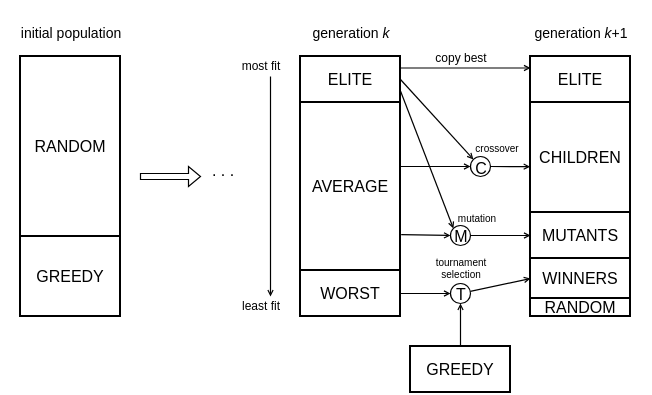 <mxfile version="20.7.4" type="device"><diagram id="kgpKYQtTHZ0yAKxKKP6v" name="Page-1"><mxGraphModel dx="231" dy="130" grid="1" gridSize="10" guides="1" tooltips="1" connect="1" arrows="1" fold="1" page="1" pageScale="1" pageWidth="850" pageHeight="1100" math="0" shadow="0"><root><mxCell id="0"/><mxCell id="1" parent="0"/><mxCell id="OX61rLLAf_83s9-O1JUz-7" value="" style="group;direction=south;strokeWidth=0.6;spacingBottom=2;spacingLeft=1;" parent="1" vertex="1" connectable="0"><mxGeometry x="395" y="170" width="15" height="10" as="geometry"/></mxCell><mxCell id="OX61rLLAf_83s9-O1JUz-1" value="&lt;font style=&quot;font-size: 8px;&quot;&gt;C&lt;/font&gt;" style="ellipse;whiteSpace=wrap;html=1;aspect=fixed;direction=south;strokeWidth=0.6;align=center;spacingBottom=1;labelBackgroundColor=none;spacingLeft=1;" parent="OX61rLLAf_83s9-O1JUz-7" vertex="1"><mxGeometry width="10" height="10" as="geometry"/></mxCell><mxCell id="OX61rLLAf_83s9-O1JUz-21" value="&lt;span style=&quot;color: rgb(0, 0, 0); font-family: Helvetica; font-size: 8px; font-style: normal; font-variant-ligatures: normal; font-variant-caps: normal; font-weight: 400; letter-spacing: normal; orphans: 2; text-align: center; text-indent: 0px; text-transform: none; widows: 2; word-spacing: 0px; -webkit-text-stroke-width: 0px; text-decoration-thickness: initial; text-decoration-style: initial; text-decoration-color: initial; float: none; display: inline !important;&quot;&gt;T&lt;/span&gt;" style="ellipse;whiteSpace=wrap;html=1;aspect=fixed;direction=south;strokeWidth=0.6;spacingBottom=2;labelBackgroundColor=none;spacing=2;spacingLeft=1;" parent="1" vertex="1"><mxGeometry x="385" y="233.5" width="10" height="10" as="geometry"/></mxCell><mxCell id="OX61rLLAf_83s9-O1JUz-30" value="&lt;span style=&quot;font-size: 8px;&quot;&gt;M&lt;/span&gt;" style="ellipse;whiteSpace=wrap;html=1;aspect=fixed;direction=south;strokeWidth=0.6;spacingBottom=2;spacingLeft=1;" parent="1" vertex="1"><mxGeometry x="385" y="204.5" width="10" height="10" as="geometry"/></mxCell><mxCell id="OX61rLLAf_83s9-O1JUz-29" value="tournament&lt;br&gt;selection" style="text;html=1;align=center;verticalAlign=middle;resizable=0;points=[];autosize=1;strokeColor=none;fillColor=none;fontSize=5;fontFamily=Helvetica;fontColor=default;strokeWidth=0.6;" parent="1" vertex="1"><mxGeometry x="365" y="210" width="50" height="30" as="geometry"/></mxCell><mxCell id="kQscDcqyGMz-68C425Qf-53" value="" style="childLayout=tableLayout;&#10;recursiveResize=0;&#10;shadow=0;&#10;fillColor=none;&#10;strokeColor=#000000;&#10;strokeWidth=1;&#10;opacity=0;&#10;labelBackgroundColor=none;&#10;labelBorderColor=none;&#10;fontColor=default;&#10;swimlaneFillColor=default;fillColor=none;strokeColor=#36393d;" parent="1" vertex="1"><mxGeometry x="170" y="120" width="50" height="130" as="geometry"/></mxCell><mxCell id="kQscDcqyGMz-68C425Qf-54" value="" style="shape=tableRow;horizontal=0;startSize=0;swimlaneHead=0;swimlaneBody=0;top=0;left=0;bottom=0;right=0;dropTarget=0;collapsible=0;recursiveResize=0;expand=0;fontStyle=0;fillColor=#f9f7ed;opacity=0;labelBackgroundColor=none;labelBorderColor=none;swimlaneFillColor=default;strokeColor=#36393d;" parent="kQscDcqyGMz-68C425Qf-53" vertex="1"><mxGeometry width="50" height="90" as="geometry"/></mxCell><mxCell id="kQscDcqyGMz-68C425Qf-55" value="RANDOM" style="childLayout=tableLayout;&#10;recursiveResize=0;&#10;shadow=0;&#10;fillColor=none;&#10;strokeColor=#000000;&#10;strokeWidth=1;&#10;opacity=0;&#10;labelBackgroundColor=none;&#10;labelBorderColor=none;&#10;fontColor=default;&#10;swimlaneFillColor=default;fontSize=8;" parent="kQscDcqyGMz-68C425Qf-54" vertex="1"><mxGeometry width="50" height="90" as="geometry"><mxRectangle width="50" height="90" as="alternateBounds"/></mxGeometry></mxCell><mxCell id="kQscDcqyGMz-68C425Qf-58" value="" style="shape=tableRow;horizontal=0;startSize=0;swimlaneHead=0;swimlaneBody=0;top=0;left=0;bottom=0;right=0;dropTarget=0;collapsible=0;recursiveResize=0;expand=0;fontStyle=0;fillColor=none;opacity=0;labelBackgroundColor=none;labelBorderColor=none;fontColor=default;swimlaneFillColor=default;" parent="kQscDcqyGMz-68C425Qf-53" vertex="1"><mxGeometry y="90" width="50" height="40" as="geometry"/></mxCell><mxCell id="kQscDcqyGMz-68C425Qf-59" value="GREEDY" style="connectable=0;recursiveResize=0;strokeColor=#000000;fillColor=default;align=center;labelBackgroundColor=none;labelBorderColor=none;swimlaneFillColor=default;fontSize=8;" parent="kQscDcqyGMz-68C425Qf-58" vertex="1"><mxGeometry width="50" height="40" as="geometry"><mxRectangle width="50" height="40" as="alternateBounds"/></mxGeometry></mxCell><mxCell id="kQscDcqyGMz-68C425Qf-66" value="&lt;font style=&quot;font-size: 7px;&quot;&gt;initial population&lt;/font&gt;" style="text;html=1;align=center;verticalAlign=middle;resizable=0;points=[];autosize=1;strokeColor=none;fillColor=none;fontColor=default;" parent="1" vertex="1"><mxGeometry x="160" y="92" width="70" height="30" as="geometry"/></mxCell><mxCell id="kQscDcqyGMz-68C425Qf-71" value=". . ." style="text;html=1;align=center;verticalAlign=middle;resizable=0;points=[];autosize=1;strokeColor=none;fillColor=none;fontSize=8;fontColor=default;" parent="1" vertex="1"><mxGeometry x="256" y="167" width="30" height="20" as="geometry"/></mxCell><mxCell id="kQscDcqyGMz-68C425Qf-72" value="" style="childLayout=tableLayout;&#10;recursiveResize=0;&#10;shadow=0;&#10;fillColor=none;&#10;strokeColor=#000000;&#10;strokeWidth=1;&#10;opacity=0;&#10;labelBackgroundColor=none;&#10;labelBorderColor=none;&#10;fontColor=default;&#10;swimlaneFillColor=default;" parent="1" vertex="1"><mxGeometry x="310" y="120" width="50" height="130" as="geometry"/></mxCell><mxCell id="kQscDcqyGMz-68C425Qf-73" value="" style="shape=tableRow;horizontal=0;startSize=0;swimlaneHead=0;swimlaneBody=0;top=0;left=0;bottom=0;right=0;dropTarget=0;collapsible=0;recursiveResize=0;expand=0;fontStyle=0;fillColor=none;opacity=0;labelBackgroundColor=none;labelBorderColor=none;fontColor=default;swimlaneFillColor=default;" parent="kQscDcqyGMz-68C425Qf-72" vertex="1"><mxGeometry width="50" height="23" as="geometry"/></mxCell><mxCell id="kQscDcqyGMz-68C425Qf-74" value="ELITE" style="childLayout=tableLayout;&#10;recursiveResize=0;&#10;shadow=0;&#10;fillColor=none;&#10;strokeColor=#000000;&#10;strokeWidth=1;&#10;opacity=0;&#10;labelBackgroundColor=none;&#10;labelBorderColor=none;&#10;fontColor=default;&#10;swimlaneFillColor=default;fontSize=8;" parent="kQscDcqyGMz-68C425Qf-73" vertex="1"><mxGeometry width="50" height="23" as="geometry"><mxRectangle width="50" height="23" as="alternateBounds"/></mxGeometry></mxCell><mxCell id="kQscDcqyGMz-68C425Qf-75" value="" style="shape=tableRow;horizontal=0;startSize=0;swimlaneHead=0;swimlaneBody=0;top=0;left=0;bottom=0;right=0;dropTarget=0;collapsible=0;recursiveResize=0;expand=0;fontStyle=0;fillColor=none;opacity=0;labelBackgroundColor=none;labelBorderColor=none;fontColor=default;swimlaneFillColor=default;" parent="kQscDcqyGMz-68C425Qf-72" vertex="1"><mxGeometry y="23" width="50" height="84" as="geometry"/></mxCell><mxCell id="kQscDcqyGMz-68C425Qf-76" value="AVERAGE" style="connectable=0;recursiveResize=0;strokeColor=none;fillColor=none;align=center;opacity=0;labelBackgroundColor=none;labelBorderColor=none;fontColor=default;swimlaneFillColor=default;fontSize=8;" parent="kQscDcqyGMz-68C425Qf-75" vertex="1"><mxGeometry width="50" height="84" as="geometry"><mxRectangle width="50" height="84" as="alternateBounds"/></mxGeometry></mxCell><mxCell id="kQscDcqyGMz-68C425Qf-84" style="childLayout=tableLayout;&#10;recursiveResize=0;&#10;shadow=0;&#10;fillColor=none;&#10;strokeColor=#000000;&#10;strokeWidth=1;&#10;opacity=0;&#10;labelBackgroundColor=none;&#10;labelBorderColor=none;&#10;fontColor=default;&#10;swimlaneFillColor=default;" parent="kQscDcqyGMz-68C425Qf-72" vertex="1"><mxGeometry y="107" width="50" height="23" as="geometry"/></mxCell><mxCell id="kQscDcqyGMz-68C425Qf-85" value="WORST" style="connectable=0;recursiveResize=0;strokeColor=none;fillColor=none;align=center;opacity=0;labelBackgroundColor=none;labelBorderColor=none;fontColor=default;swimlaneFillColor=default;fontSize=8;" parent="kQscDcqyGMz-68C425Qf-84" vertex="1"><mxGeometry width="50" height="23" as="geometry"><mxRectangle width="50" height="23" as="alternateBounds"/></mxGeometry></mxCell><mxCell id="kQscDcqyGMz-68C425Qf-77" value="" style="edgeStyle=segmentEdgeStyle;endArrow=open;html=1;curved=0;rounded=0;endSize=2;startSize=8;fontSize=8;fontColor=default;strokeWidth=0.6;jumpSize=6;spacing=2;endFill=0;" parent="1" edge="1"><mxGeometry x="0.091" y="20" width="50" height="50" relative="1" as="geometry"><mxPoint x="295" y="130" as="sourcePoint"/><mxPoint x="295" y="240" as="targetPoint"/><mxPoint as="offset"/></mxGeometry></mxCell><mxCell id="kQscDcqyGMz-68C425Qf-78" value="&lt;span style=&quot;font-size: 6px;&quot;&gt;most fit&lt;/span&gt;" style="text;html=1;align=center;verticalAlign=middle;resizable=0;points=[];autosize=1;strokeColor=none;fillColor=none;fontSize=8;fontColor=default;" parent="1" vertex="1"><mxGeometry x="270" y="114" width="40" height="20" as="geometry"/></mxCell><mxCell id="kQscDcqyGMz-68C425Qf-79" value="&lt;font style=&quot;font-size: 6px;&quot;&gt;least fit&lt;br&gt;&lt;/font&gt;" style="text;html=1;align=center;verticalAlign=middle;resizable=0;points=[];autosize=1;strokeColor=none;fillColor=none;fontSize=8;fontColor=default;" parent="1" vertex="1"><mxGeometry x="270" y="233.5" width="40" height="20" as="geometry"/></mxCell><mxCell id="kQscDcqyGMz-68C425Qf-86" value="&lt;font style=&quot;font-size: 7px;&quot;&gt;generation &lt;i&gt;k&lt;/i&gt;&lt;/font&gt;" style="text;html=1;align=center;verticalAlign=middle;resizable=0;points=[];autosize=1;strokeColor=none;fillColor=none;fontColor=default;" parent="1" vertex="1"><mxGeometry x="305" y="92" width="60" height="30" as="geometry"/></mxCell><mxCell id="kQscDcqyGMz-68C425Qf-94" value="&lt;font style=&quot;font-size: 7px;&quot;&gt;generation &lt;i&gt;k&lt;/i&gt;+1&lt;/font&gt;" style="text;html=1;align=center;verticalAlign=middle;resizable=0;points=[];autosize=1;strokeColor=none;fillColor=none;fontColor=default;" parent="1" vertex="1"><mxGeometry x="415" y="92" width="70" height="30" as="geometry"/></mxCell><mxCell id="kQscDcqyGMz-68C425Qf-99" value="" style="childLayout=tableLayout;&#10;recursiveResize=0;&#10;shadow=0;&#10;fillColor=none;&#10;strokeColor=#000000;&#10;strokeWidth=1;&#10;opacity=0;&#10;labelBackgroundColor=none;&#10;labelBorderColor=none;&#10;fontColor=default;&#10;swimlaneFillColor=default;" parent="1" vertex="1"><mxGeometry x="365" y="265" width="50" height="23" as="geometry"/></mxCell><mxCell id="kQscDcqyGMz-68C425Qf-100" value="" style="shape=tableRow;horizontal=0;startSize=0;swimlaneHead=0;swimlaneBody=0;top=0;left=0;bottom=0;right=0;dropTarget=0;collapsible=0;recursiveResize=0;expand=0;fontStyle=0;fillColor=none;opacity=0;labelBackgroundColor=none;labelBorderColor=none;fontColor=default;swimlaneFillColor=default;" parent="kQscDcqyGMz-68C425Qf-99" vertex="1"><mxGeometry width="50" height="23" as="geometry"/></mxCell><mxCell id="kQscDcqyGMz-68C425Qf-101" value="GREEDY" style="childLayout=tableLayout;&#10;recursiveResize=0;&#10;shadow=0;&#10;fillColor=none;&#10;strokeColor=#000000;&#10;strokeWidth=1;&#10;opacity=0;&#10;labelBackgroundColor=none;&#10;labelBorderColor=none;&#10;fontColor=default;&#10;swimlaneFillColor=default;fontSize=8;" parent="kQscDcqyGMz-68C425Qf-100" vertex="1"><mxGeometry width="50" height="23" as="geometry"><mxRectangle width="50" height="23" as="alternateBounds"/></mxGeometry></mxCell><mxCell id="kQscDcqyGMz-68C425Qf-106" value="" style="childLayout=tableLayout;&#10;recursiveResize=0;&#10;shadow=0;&#10;fillColor=none;&#10;strokeColor=#000000;&#10;strokeWidth=1;&#10;opacity=0;&#10;labelBackgroundColor=none;&#10;labelBorderColor=none;&#10;fontColor=default;&#10;swimlaneFillColor=default;" parent="1" vertex="1"><mxGeometry x="425" y="120" width="50" height="130" as="geometry"/></mxCell><mxCell id="kQscDcqyGMz-68C425Qf-107" value="" style="shape=tableRow;horizontal=0;startSize=0;swimlaneHead=0;swimlaneBody=0;top=0;left=0;bottom=0;right=0;dropTarget=0;collapsible=0;recursiveResize=0;expand=0;fontStyle=0;fillColor=none;opacity=0;labelBackgroundColor=none;labelBorderColor=none;fontColor=default;swimlaneFillColor=default;" parent="kQscDcqyGMz-68C425Qf-106" vertex="1"><mxGeometry width="50" height="23" as="geometry"/></mxCell><mxCell id="kQscDcqyGMz-68C425Qf-108" value="ELITE" style="childLayout=tableLayout;&#10;recursiveResize=0;&#10;shadow=0;&#10;fillColor=none;&#10;strokeColor=#000000;&#10;strokeWidth=1;&#10;opacity=0;&#10;labelBackgroundColor=none;&#10;labelBorderColor=none;&#10;fontColor=default;&#10;swimlaneFillColor=default;fontSize=8;" parent="kQscDcqyGMz-68C425Qf-107" vertex="1"><mxGeometry width="50" height="23" as="geometry"><mxRectangle width="50" height="23" as="alternateBounds"/></mxGeometry></mxCell><mxCell id="kQscDcqyGMz-68C425Qf-109" value="" style="shape=tableRow;horizontal=0;startSize=0;swimlaneHead=0;swimlaneBody=0;top=0;left=0;bottom=0;right=0;dropTarget=0;collapsible=0;recursiveResize=0;expand=0;fontStyle=0;fillColor=none;opacity=0;labelBackgroundColor=none;labelBorderColor=none;fontColor=default;swimlaneFillColor=default;" parent="kQscDcqyGMz-68C425Qf-106" vertex="1"><mxGeometry y="23" width="50" height="55" as="geometry"/></mxCell><mxCell id="kQscDcqyGMz-68C425Qf-110" value="CHILDREN" style="connectable=0;recursiveResize=0;strokeColor=none;fillColor=none;align=center;opacity=0;labelBackgroundColor=none;labelBorderColor=none;fontColor=default;swimlaneFillColor=default;fontSize=8;" parent="kQscDcqyGMz-68C425Qf-109" vertex="1"><mxGeometry width="50" height="55" as="geometry"><mxRectangle width="50" height="55" as="alternateBounds"/></mxGeometry></mxCell><mxCell id="kQscDcqyGMz-68C425Qf-111" style="childLayout=tableLayout;&#10;recursiveResize=0;&#10;shadow=0;&#10;fillColor=none;&#10;strokeColor=#000000;&#10;strokeWidth=1;&#10;opacity=0;&#10;labelBackgroundColor=none;&#10;labelBorderColor=none;&#10;fontColor=default;&#10;swimlaneFillColor=default;" parent="kQscDcqyGMz-68C425Qf-106" vertex="1"><mxGeometry y="78" width="50" height="23" as="geometry"/></mxCell><mxCell id="kQscDcqyGMz-68C425Qf-112" value="MUTANTS" style="connectable=0;recursiveResize=0;strokeColor=none;fillColor=none;align=center;opacity=0;labelBackgroundColor=none;labelBorderColor=none;fontColor=default;swimlaneFillColor=default;fontSize=8;" parent="kQscDcqyGMz-68C425Qf-111" vertex="1"><mxGeometry width="50" height="23" as="geometry"><mxRectangle width="50" height="23" as="alternateBounds"/></mxGeometry></mxCell><mxCell id="kQscDcqyGMz-68C425Qf-113" style="childLayout=tableLayout;&#10;recursiveResize=0;&#10;shadow=0;&#10;fillColor=none;&#10;strokeColor=#000000;&#10;strokeWidth=1;&#10;opacity=0;&#10;labelBackgroundColor=none;&#10;labelBorderColor=none;&#10;fontColor=default;&#10;swimlaneFillColor=default;" parent="kQscDcqyGMz-68C425Qf-106" vertex="1"><mxGeometry y="101" width="50" height="20" as="geometry"/></mxCell><mxCell id="kQscDcqyGMz-68C425Qf-114" value="WINNERS" style="connectable=0;recursiveResize=0;strokeColor=none;fillColor=none;align=center;opacity=0;labelBackgroundColor=none;labelBorderColor=none;fontColor=default;swimlaneFillColor=default;fontSize=8;" parent="kQscDcqyGMz-68C425Qf-113" vertex="1"><mxGeometry width="50" height="20" as="geometry"><mxRectangle width="50" height="20" as="alternateBounds"/></mxGeometry></mxCell><mxCell id="kQscDcqyGMz-68C425Qf-115" style="childLayout=tableLayout;&#10;recursiveResize=0;&#10;shadow=0;&#10;fillColor=none;&#10;strokeColor=#000000;&#10;strokeWidth=1;&#10;opacity=0;&#10;labelBackgroundColor=none;&#10;labelBorderColor=none;&#10;fontColor=default;&#10;swimlaneFillColor=default;" parent="kQscDcqyGMz-68C425Qf-106" vertex="1"><mxGeometry y="121" width="50" height="9" as="geometry"/></mxCell><mxCell id="kQscDcqyGMz-68C425Qf-116" value="RANDOM" style="connectable=0;recursiveResize=0;strokeColor=none;fillColor=none;align=center;opacity=0;labelBackgroundColor=none;labelBorderColor=none;fontColor=default;swimlaneFillColor=default;fontSize=8;" parent="kQscDcqyGMz-68C425Qf-115" vertex="1"><mxGeometry width="50" height="9" as="geometry"><mxRectangle width="50" height="9" as="alternateBounds"/></mxGeometry></mxCell><mxCell id="kQscDcqyGMz-68C425Qf-120" value="&lt;font style=&quot;font-size: 6px;&quot;&gt;copy best&lt;/font&gt;" style="edgeStyle=orthogonalEdgeStyle;rounded=0;orthogonalLoop=1;jettySize=auto;html=1;fontFamily=Helvetica;fontSize=8;fontColor=default;startSize=8;endSize=2;jumpSize=6;labelPosition=center;verticalLabelPosition=middle;align=center;verticalAlign=middle;spacing=2;strokeWidth=0.6;exitX=1;exitY=0.25;exitDx=0;exitDy=0;entryX=0;entryY=0.25;entryDx=0;entryDy=0;endArrow=open;endFill=0;" parent="1" source="kQscDcqyGMz-68C425Qf-74" target="kQscDcqyGMz-68C425Qf-108" edge="1"><mxGeometry x="-0.077" y="6" relative="1" as="geometry"><mxPoint as="offset"/></mxGeometry></mxCell><mxCell id="OX61rLLAf_83s9-O1JUz-17" style="shape=connector;rounded=0;jumpSize=6;orthogonalLoop=1;jettySize=auto;html=1;entryX=0;entryY=1;entryDx=0;entryDy=0;labelBackgroundColor=default;strokeColor=default;strokeWidth=0.6;fontFamily=Helvetica;fontSize=8;fontColor=default;endArrow=open;startSize=8;endSize=2;exitX=1;exitY=0.5;exitDx=0;exitDy=0;spacing=2;endFill=0;" parent="1" source="kQscDcqyGMz-68C425Qf-74" target="OX61rLLAf_83s9-O1JUz-1" edge="1"><mxGeometry relative="1" as="geometry"/></mxCell><mxCell id="OX61rLLAf_83s9-O1JUz-18" style="edgeStyle=none;shape=connector;rounded=0;jumpSize=6;orthogonalLoop=1;jettySize=auto;html=1;entryX=0.5;entryY=1;entryDx=0;entryDy=0;labelBackgroundColor=default;strokeColor=default;strokeWidth=0.6;fontFamily=Helvetica;fontSize=8;fontColor=default;endArrow=open;startSize=8;endSize=2;exitX=1.002;exitY=0.381;exitDx=0;exitDy=0;exitPerimeter=0;spacing=2;endFill=0;" parent="1" source="kQscDcqyGMz-68C425Qf-75" target="OX61rLLAf_83s9-O1JUz-1" edge="1"><mxGeometry relative="1" as="geometry"/></mxCell><mxCell id="OX61rLLAf_83s9-O1JUz-19" style="edgeStyle=none;shape=connector;rounded=0;jumpSize=6;orthogonalLoop=1;jettySize=auto;html=1;entryX=-0.003;entryY=0.583;entryDx=0;entryDy=0;entryPerimeter=0;labelBackgroundColor=default;strokeColor=default;strokeWidth=0.6;fontFamily=Helvetica;fontSize=8;fontColor=default;endArrow=open;startSize=8;endSize=2;spacing=2;endFill=0;" parent="1" source="OX61rLLAf_83s9-O1JUz-1" target="kQscDcqyGMz-68C425Qf-109" edge="1"><mxGeometry relative="1" as="geometry"/></mxCell><mxCell id="OX61rLLAf_83s9-O1JUz-26" style="edgeStyle=none;shape=connector;rounded=0;jumpSize=6;orthogonalLoop=1;jettySize=auto;html=1;entryX=0;entryY=0.5;entryDx=0;entryDy=0;labelBackgroundColor=default;strokeColor=default;strokeWidth=0.6;fontFamily=Helvetica;fontSize=8;fontColor=default;endArrow=open;startSize=8;endSize=2;spacing=2;endFill=0;" parent="1" source="OX61rLLAf_83s9-O1JUz-21" target="kQscDcqyGMz-68C425Qf-113" edge="1"><mxGeometry relative="1" as="geometry"/></mxCell><mxCell id="OX61rLLAf_83s9-O1JUz-24" style="edgeStyle=none;shape=connector;rounded=0;jumpSize=6;orthogonalLoop=1;jettySize=auto;html=1;entryX=0.5;entryY=1;entryDx=0;entryDy=0;labelBackgroundColor=default;strokeColor=default;strokeWidth=0.6;fontFamily=Helvetica;fontSize=8;fontColor=default;endArrow=open;startSize=8;endSize=2;spacing=2;endFill=0;" parent="1" source="kQscDcqyGMz-68C425Qf-84" target="OX61rLLAf_83s9-O1JUz-21" edge="1"><mxGeometry relative="1" as="geometry"/></mxCell><mxCell id="OX61rLLAf_83s9-O1JUz-25" style="edgeStyle=none;shape=connector;rounded=0;jumpSize=6;orthogonalLoop=1;jettySize=auto;html=1;entryX=1;entryY=0.5;entryDx=0;entryDy=0;labelBackgroundColor=default;strokeColor=default;strokeWidth=0.6;fontFamily=Helvetica;fontSize=8;fontColor=default;endArrow=open;startSize=8;endSize=2;spacing=2;endFill=0;" parent="1" source="kQscDcqyGMz-68C425Qf-101" target="OX61rLLAf_83s9-O1JUz-21" edge="1"><mxGeometry relative="1" as="geometry"/></mxCell><mxCell id="OX61rLLAf_83s9-O1JUz-33" style="edgeStyle=none;shape=connector;rounded=0;jumpSize=6;orthogonalLoop=1;jettySize=auto;html=1;entryX=0;entryY=0.5;entryDx=0;entryDy=0;labelBackgroundColor=default;strokeColor=default;strokeWidth=0.6;fontFamily=Helvetica;fontSize=8;fontColor=default;endArrow=open;startSize=8;endSize=2;spacing=2;endFill=0;" parent="1" source="OX61rLLAf_83s9-O1JUz-30" target="kQscDcqyGMz-68C425Qf-111" edge="1"><mxGeometry relative="1" as="geometry"/></mxCell><mxCell id="OX61rLLAf_83s9-O1JUz-31" style="edgeStyle=none;shape=connector;rounded=0;jumpSize=6;orthogonalLoop=1;jettySize=auto;html=1;entryX=0;entryY=1;entryDx=0;entryDy=0;labelBackgroundColor=default;strokeColor=default;strokeWidth=0.6;fontFamily=Helvetica;fontSize=8;fontColor=default;endArrow=open;startSize=8;endSize=2;exitX=1;exitY=0.75;exitDx=0;exitDy=0;spacing=2;endFill=0;" parent="1" source="kQscDcqyGMz-68C425Qf-74" target="OX61rLLAf_83s9-O1JUz-30" edge="1"><mxGeometry relative="1" as="geometry"/></mxCell><mxCell id="OX61rLLAf_83s9-O1JUz-32" style="edgeStyle=none;shape=connector;rounded=0;jumpSize=6;orthogonalLoop=1;jettySize=auto;html=1;entryX=0.5;entryY=1;entryDx=0;entryDy=0;labelBackgroundColor=default;strokeColor=default;strokeWidth=0.6;fontFamily=Helvetica;fontSize=8;fontColor=default;endArrow=open;startSize=8;endSize=2;exitX=1.007;exitY=0.787;exitDx=0;exitDy=0;exitPerimeter=0;spacing=2;endFill=0;" parent="1" source="kQscDcqyGMz-68C425Qf-75" target="OX61rLLAf_83s9-O1JUz-30" edge="1"><mxGeometry relative="1" as="geometry"/></mxCell><mxCell id="OX61rLLAf_83s9-O1JUz-28" value="crossover" style="text;html=1;align=center;verticalAlign=middle;resizable=0;points=[];autosize=1;strokeColor=none;fillColor=none;fontSize=5;fontFamily=Helvetica;fontColor=default;strokeWidth=0.6;" parent="1" vertex="1"><mxGeometry x="383" y="155" width="50" height="20" as="geometry"/></mxCell><mxCell id="OX61rLLAf_83s9-O1JUz-35" value="mutation" style="text;html=1;align=center;verticalAlign=middle;resizable=0;points=[];autosize=1;strokeColor=none;fillColor=none;fontSize=5;fontFamily=Helvetica;fontColor=default;strokeWidth=0.6;" parent="1" vertex="1"><mxGeometry x="378" y="190" width="40" height="20" as="geometry"/></mxCell><mxCell id="H0KKsbRD_VhW7d9uXj8q-6" value="" style="shape=singleArrow;whiteSpace=wrap;html=1;strokeColor=default;strokeWidth=0.6;fontFamily=Helvetica;fontSize=12;fontColor=default;fillColor=default;" parent="1" vertex="1"><mxGeometry x="230" y="175" width="30" height="10" as="geometry"/></mxCell></root></mxGraphModel></diagram></mxfile>